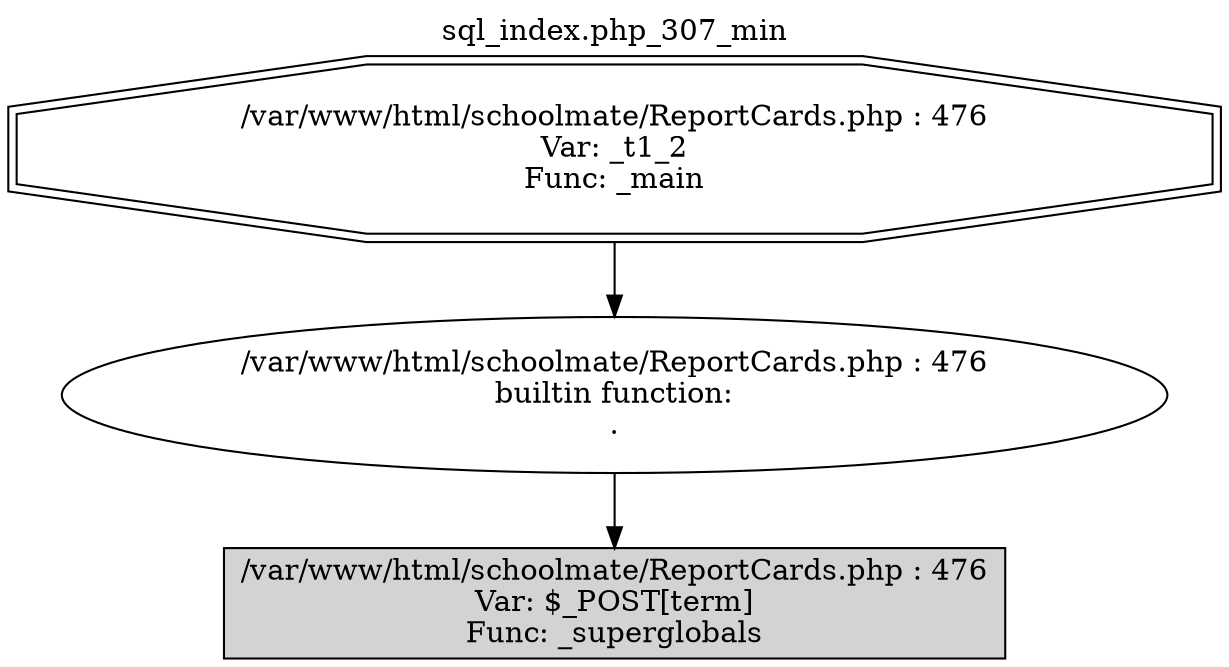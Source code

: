 digraph cfg {
  label="sql_index.php_307_min";
  labelloc=t;
  n1 [shape=doubleoctagon, label="/var/www/html/schoolmate/ReportCards.php : 476\nVar: _t1_2\nFunc: _main\n"];
  n2 [shape=ellipse, label="/var/www/html/schoolmate/ReportCards.php : 476\nbuiltin function:\n.\n"];
  n3 [shape=box, label="/var/www/html/schoolmate/ReportCards.php : 476\nVar: $_POST[term]\nFunc: _superglobals\n",style=filled];
  n1 -> n2;
  n2 -> n3;
}
